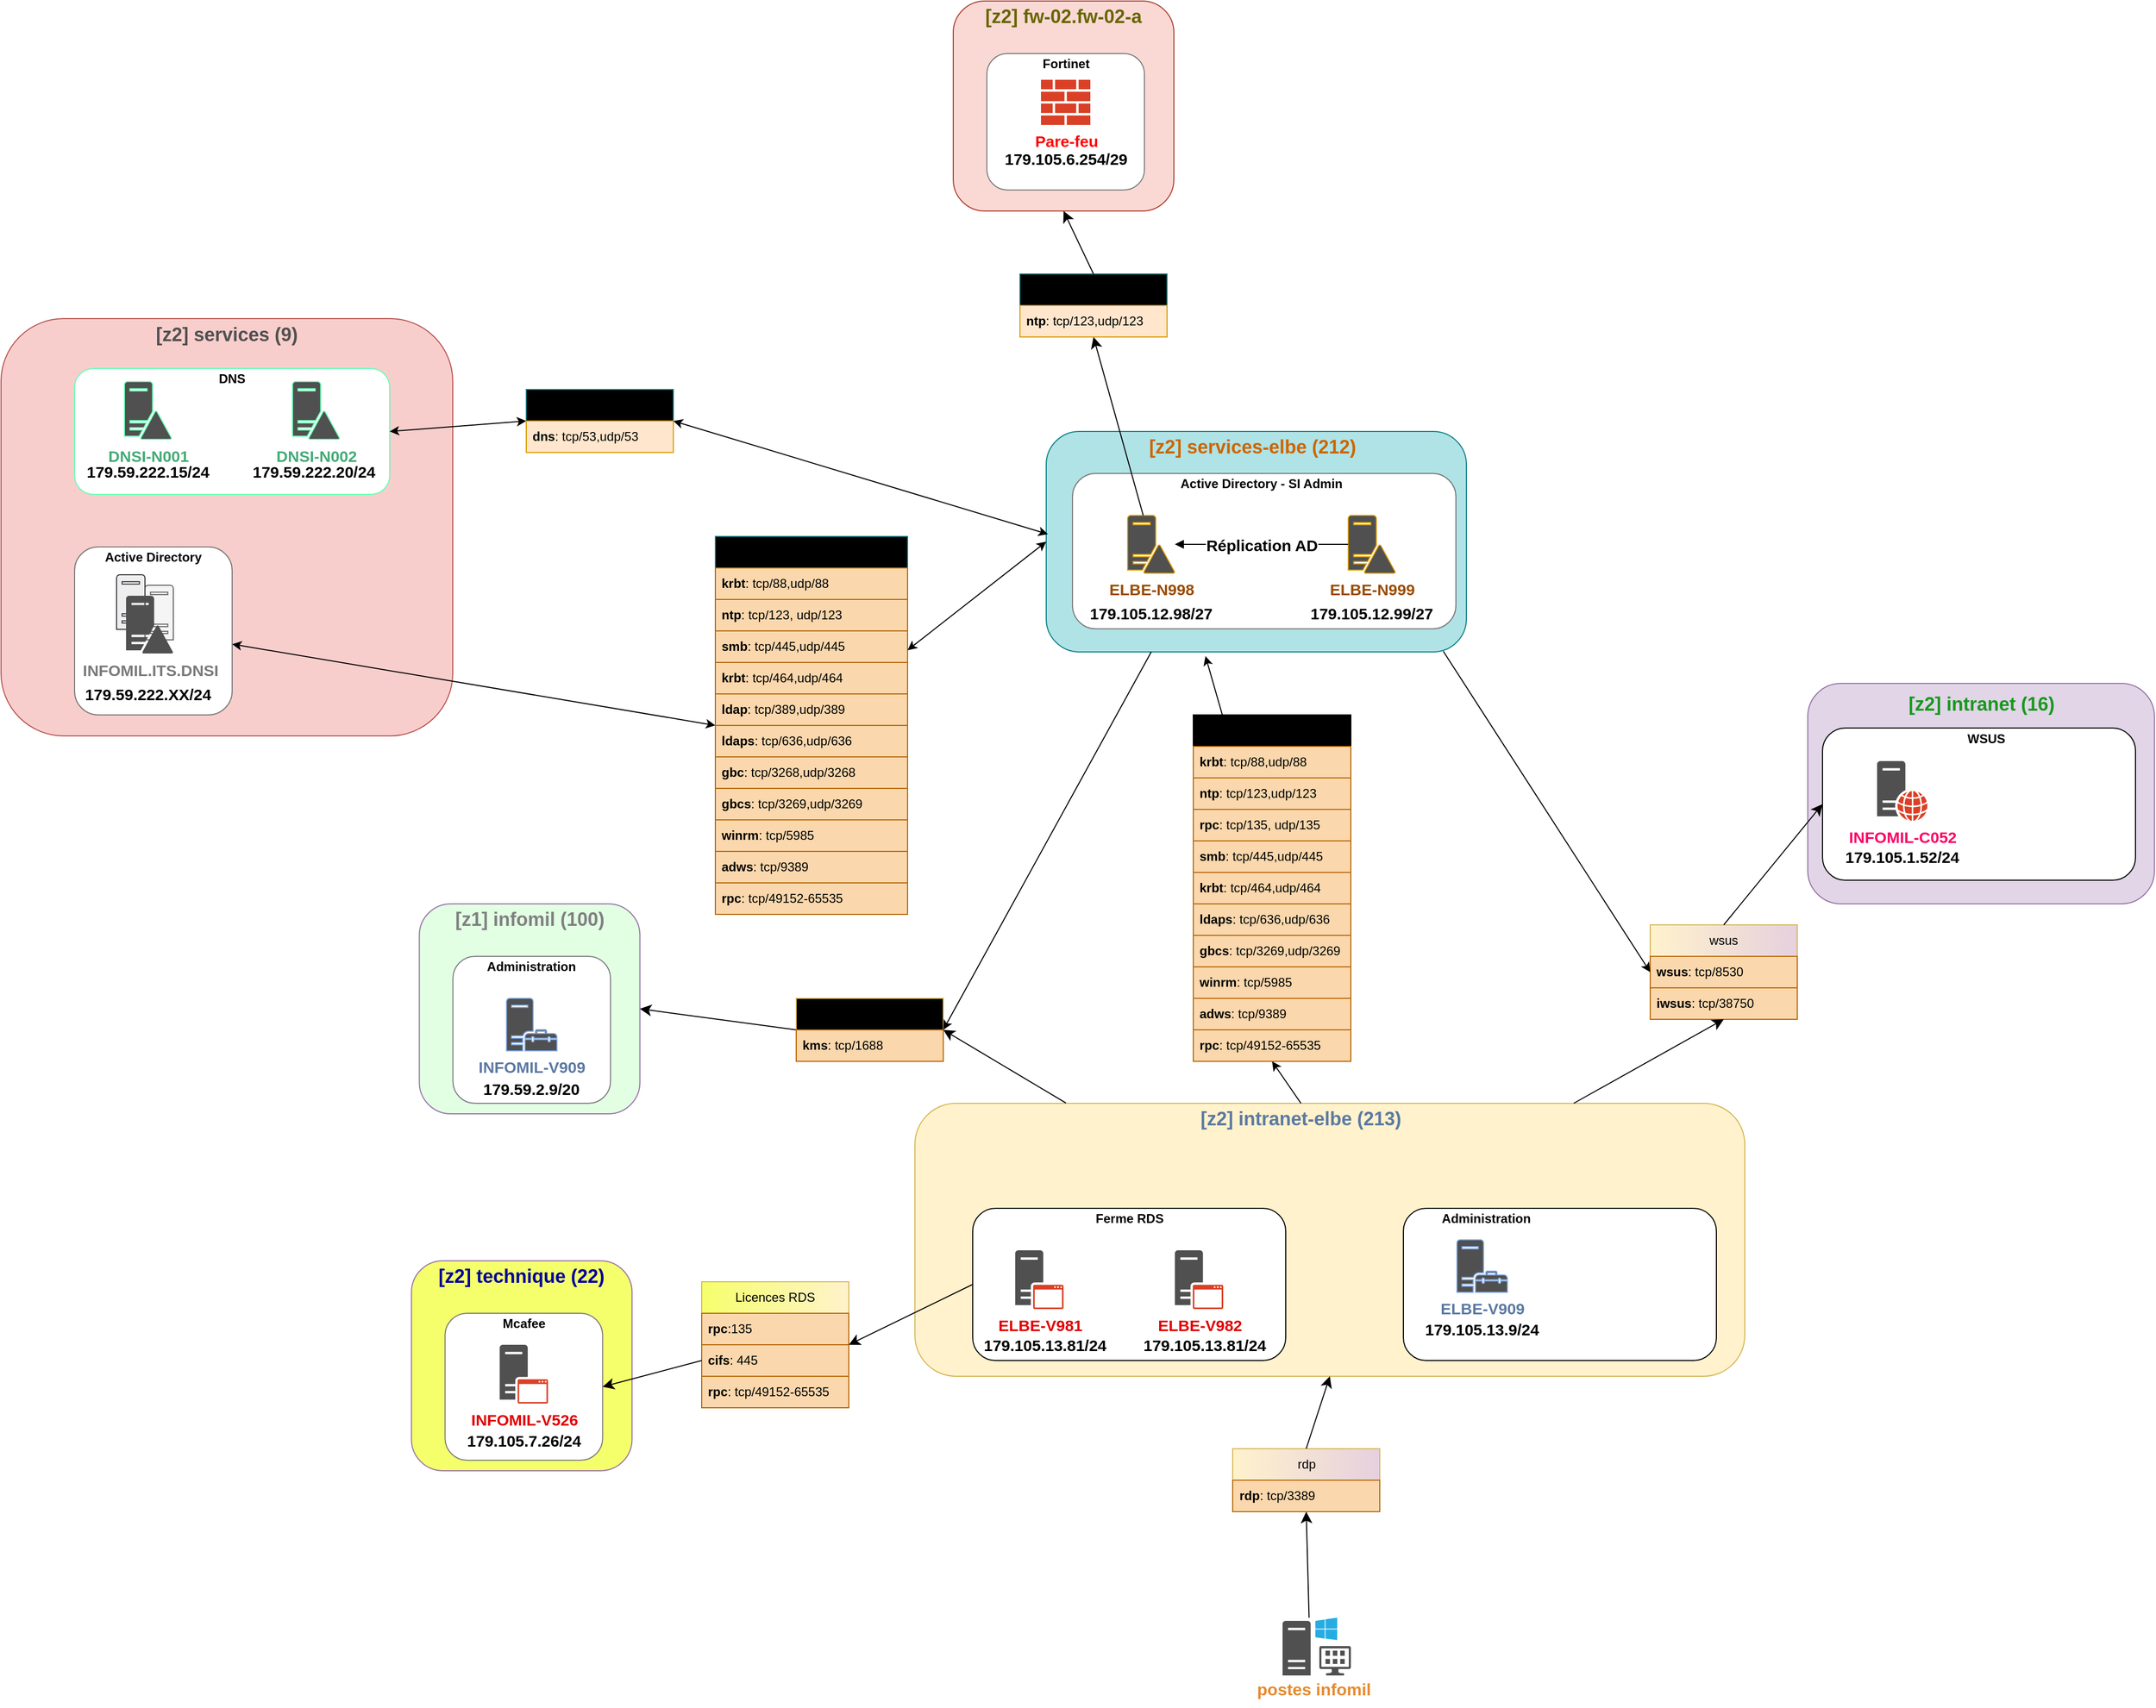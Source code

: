<mxfile version="28.0.7">
  <diagram name="Page-1" id="e3a06f82-3646-2815-327d-82caf3d4e204">
    <mxGraphModel dx="2808" dy="3119" grid="1" gridSize="10" guides="1" tooltips="1" connect="1" arrows="1" fold="1" page="1" pageScale="1.5" pageWidth="1169" pageHeight="826" background="none" math="0" shadow="0">
      <root>
        <mxCell id="0" style=";html=1;" />
        <mxCell id="1" style=";html=1;" parent="0" />
        <mxCell id="O3XaBwSNjldFRdvkfMUZ-5" value="" style="rounded=1;whiteSpace=wrap;html=1;fillColor=#e1d5e7;strokeColor=#9673a6;" parent="1" vertex="1">
          <mxGeometry x="1790" y="420" width="330" height="210" as="geometry" />
        </mxCell>
        <mxCell id="O3XaBwSNjldFRdvkfMUZ-9" value="" style="rounded=1;whiteSpace=wrap;html=1;" parent="1" vertex="1">
          <mxGeometry x="1804" y="462.5" width="298" height="145" as="geometry" />
        </mxCell>
        <mxCell id="P7BTm-_L4cfaCm62bloA-16" value="" style="rounded=1;whiteSpace=wrap;html=1;fillColor=#fff2cc;strokeColor=#d6b656;" parent="1" vertex="1">
          <mxGeometry x="940" y="820" width="790" height="260" as="geometry" />
        </mxCell>
        <mxCell id="P7BTm-_L4cfaCm62bloA-14" value="" style="rounded=1;whiteSpace=wrap;html=1;fillColor=#b0e3e6;strokeColor=#0e8088;" parent="1" vertex="1">
          <mxGeometry x="1065" y="180" width="400" height="210" as="geometry" />
        </mxCell>
        <mxCell id="swrAytAFnw1aSF5I_62J-4" value="" style="rounded=1;whiteSpace=wrap;html=1;fillColor=#E2FFE4;strokeColor=#9673a6;" parent="1" vertex="1">
          <mxGeometry x="468.2" y="630" width="210" height="200" as="geometry" />
        </mxCell>
        <mxCell id="P7BTm-_L4cfaCm62bloA-67" value="" style="rounded=1;whiteSpace=wrap;html=1;fillColor=#f8cecc;strokeColor=#b85450;" parent="1" vertex="1">
          <mxGeometry x="70" y="72.5" width="430" height="397.5" as="geometry" />
        </mxCell>
        <mxCell id="P7BTm-_L4cfaCm62bloA-84" value="" style="rounded=1;whiteSpace=wrap;html=1;strokeColor=light-dark(#66ffb3, #ededed);" parent="1" vertex="1">
          <mxGeometry x="140" y="120" width="300" height="120" as="geometry" />
        </mxCell>
        <mxCell id="P7BTm-_L4cfaCm62bloA-106" style="rounded=0;orthogonalLoop=1;jettySize=auto;html=1;entryX=0.5;entryY=1;entryDx=0;entryDy=0;exitX=0.5;exitY=0;exitDx=0;exitDy=0;" parent="1" source="P7BTm-_L4cfaCm62bloA-21" target="P7BTm-_L4cfaCm62bloA-45" edge="1">
          <mxGeometry relative="1" as="geometry">
            <mxPoint x="1500" y="810" as="sourcePoint" />
          </mxGeometry>
        </mxCell>
        <mxCell id="swrAytAFnw1aSF5I_62J-13" style="edgeStyle=none;curved=1;rounded=0;orthogonalLoop=1;jettySize=auto;html=1;entryX=1;entryY=0.5;entryDx=0;entryDy=0;fontSize=12;startSize=8;endSize=8;exitX=0.182;exitY=-0.001;exitDx=0;exitDy=0;exitPerimeter=0;" parent="1" source="P7BTm-_L4cfaCm62bloA-16" target="swrAytAFnw1aSF5I_62J-10" edge="1">
          <mxGeometry relative="1" as="geometry" />
        </mxCell>
        <mxCell id="P7BTm-_L4cfaCm62bloA-32" value="" style="rounded=1;whiteSpace=wrap;html=1;" parent="1" vertex="1">
          <mxGeometry x="995" y="920" width="298" height="145" as="geometry" />
        </mxCell>
        <mxCell id="P7BTm-_L4cfaCm62bloA-34" value="" style="rounded=1;whiteSpace=wrap;html=1;" parent="1" vertex="1">
          <mxGeometry x="1405" y="920" width="298" height="145" as="geometry" />
        </mxCell>
        <mxCell id="P7BTm-_L4cfaCm62bloA-103" style="rounded=0;orthogonalLoop=1;jettySize=auto;html=1;entryX=1;entryY=0.5;entryDx=0;entryDy=0;exitX=0.004;exitY=0.466;exitDx=0;exitDy=0;exitPerimeter=0;startArrow=classic;startFill=1;" parent="1" source="P7BTm-_L4cfaCm62bloA-14" target="P7BTm-_L4cfaCm62bloA-74" edge="1">
          <mxGeometry relative="1" as="geometry">
            <mxPoint x="1060" y="280" as="sourcePoint" />
          </mxGeometry>
        </mxCell>
        <mxCell id="P7BTm-_L4cfaCm62bloA-8" style="edgeStyle=orthogonalEdgeStyle;rounded=0;orthogonalLoop=1;jettySize=auto;html=1;endArrow=block;endFill=1;" parent="1" source="P7BTm-_L4cfaCm62bloA-5" target="P7BTm-_L4cfaCm62bloA-6" edge="1">
          <mxGeometry relative="1" as="geometry" />
        </mxCell>
        <mxCell id="P7BTm-_L4cfaCm62bloA-15" value="[z2] services-elbe (212)" style="text;strokeColor=none;align=center;fillColor=none;html=1;verticalAlign=middle;whiteSpace=wrap;rounded=0;fontSize=18;fontStyle=1;fontColor=light-dark(#CC6600,#24CBF7);" parent="1" vertex="1">
          <mxGeometry x="1160" y="180" width="202.5" height="30" as="geometry" />
        </mxCell>
        <mxCell id="P7BTm-_L4cfaCm62bloA-21" value="[z2] intranet-elbe (213)" style="text;strokeColor=none;align=center;fillColor=none;html=1;verticalAlign=middle;whiteSpace=wrap;rounded=0;fontSize=18;fontStyle=1;fontColor=light-dark(#5C79A3,#24CBF7);" parent="1" vertex="1">
          <mxGeometry x="1210" y="820" width="195" height="30" as="geometry" />
        </mxCell>
        <mxCell id="P7BTm-_L4cfaCm62bloA-23" value="" style="group" parent="1" vertex="1" connectable="0">
          <mxGeometry x="1105" y="260" width="350" height="110" as="geometry" />
        </mxCell>
        <mxCell id="swrAytAFnw1aSF5I_62J-20" value="" style="rounded=1;whiteSpace=wrap;html=1;strokeColor=light-dark(#7A7A7A,#EDEDED);labelBackgroundColor=default;fontColor=#7A7A7A;" parent="P7BTm-_L4cfaCm62bloA-23" vertex="1">
          <mxGeometry x="-15" y="-40" width="365" height="148" as="geometry" />
        </mxCell>
        <mxCell id="P7BTm-_L4cfaCm62bloA-10" value="179.105.12.98/27" style="text;strokeColor=none;align=center;fillColor=none;html=1;verticalAlign=middle;whiteSpace=wrap;rounded=0;fontSize=15;fontStyle=1" parent="P7BTm-_L4cfaCm62bloA-23" vertex="1">
          <mxGeometry y="78" width="120" height="30" as="geometry" />
        </mxCell>
        <mxCell id="P7BTm-_L4cfaCm62bloA-5" value="ELBE-N998" style="sketch=0;pointerEvents=1;shadow=0;dashed=0;html=1;labelPosition=center;verticalLabelPosition=bottom;verticalAlign=top;outlineConnect=0;align=center;shape=mxgraph.office.servers.domain_controller;fillColor=#505050;strokeColor=#d79b00;fontStyle=1;fontSize=15;fontColor=#994C00;fontFamily=Helvetica;" parent="P7BTm-_L4cfaCm62bloA-23" vertex="1">
          <mxGeometry x="37.5" width="45" height="55" as="geometry" />
        </mxCell>
        <mxCell id="swrAytAFnw1aSF5I_62J-22" value="Active Directory - SI Admin" style="text;strokeColor=none;align=center;fillColor=none;html=1;verticalAlign=middle;whiteSpace=wrap;rounded=0;fontSize=12;fontStyle=1" parent="P7BTm-_L4cfaCm62bloA-23" vertex="1">
          <mxGeometry x="70" y="-40" width="190" height="20" as="geometry" />
        </mxCell>
        <mxCell id="P7BTm-_L4cfaCm62bloA-24" value="" style="group" parent="1" vertex="1" connectable="0">
          <mxGeometry x="1315" y="260" width="120" height="108" as="geometry" />
        </mxCell>
        <mxCell id="P7BTm-_L4cfaCm62bloA-11" value="179.105.12.99/27" style="text;strokeColor=none;align=center;fillColor=none;html=1;verticalAlign=middle;whiteSpace=wrap;rounded=0;fontSize=15;fontStyle=1" parent="P7BTm-_L4cfaCm62bloA-24" vertex="1">
          <mxGeometry y="78" width="120" height="30" as="geometry" />
        </mxCell>
        <mxCell id="P7BTm-_L4cfaCm62bloA-6" value="ELBE-N999" style="sketch=0;pointerEvents=1;shadow=0;dashed=0;html=1;strokeColor=#d79b00;fillColor=#505050;labelPosition=center;verticalLabelPosition=bottom;verticalAlign=top;outlineConnect=0;align=center;shape=mxgraph.office.servers.domain_controller;fontSize=15;fontStyle=1;fontColor=#994C00;fontFamily=Helvetica;" parent="P7BTm-_L4cfaCm62bloA-24" vertex="1">
          <mxGeometry x="37.5" width="45" height="55" as="geometry" />
        </mxCell>
        <mxCell id="P7BTm-_L4cfaCm62bloA-27" value="" style="group" parent="1" vertex="1" connectable="0">
          <mxGeometry x="1003" y="960" width="290" height="110" as="geometry" />
        </mxCell>
        <mxCell id="P7BTm-_L4cfaCm62bloA-25" value="ELBE-V981" style="sketch=0;pointerEvents=1;shadow=0;dashed=0;html=1;strokeColor=none;fillColor=#505050;labelPosition=center;verticalLabelPosition=bottom;verticalAlign=top;outlineConnect=0;align=center;shape=mxgraph.office.servers.application_server_orange;fontColor=light-dark(#e00000, #ededed);fontStyle=1;fontSize=15;" parent="P7BTm-_L4cfaCm62bloA-27" vertex="1">
          <mxGeometry x="32.5" width="46" height="56" as="geometry" />
        </mxCell>
        <mxCell id="P7BTm-_L4cfaCm62bloA-26" value="179.105.13.81/24" style="text;strokeColor=none;align=center;fillColor=none;html=1;verticalAlign=middle;whiteSpace=wrap;rounded=0;fontSize=15;fontStyle=1" parent="P7BTm-_L4cfaCm62bloA-27" vertex="1">
          <mxGeometry y="80" width="122" height="20" as="geometry" />
        </mxCell>
        <mxCell id="P7BTm-_L4cfaCm62bloA-28" value="" style="group" parent="1" vertex="1" connectable="0">
          <mxGeometry x="1155" y="960" width="122" height="100" as="geometry" />
        </mxCell>
        <mxCell id="P7BTm-_L4cfaCm62bloA-29" value="ELBE-V982" style="sketch=0;pointerEvents=1;shadow=0;dashed=0;html=1;strokeColor=none;fillColor=#505050;labelPosition=center;verticalLabelPosition=bottom;verticalAlign=top;outlineConnect=0;align=center;shape=mxgraph.office.servers.application_server_orange;fontColor=light-dark(#e00000, #ededed);fontStyle=1;fontSize=15;" parent="P7BTm-_L4cfaCm62bloA-28" vertex="1">
          <mxGeometry x="32.5" width="46" height="56" as="geometry" />
        </mxCell>
        <mxCell id="P7BTm-_L4cfaCm62bloA-30" value="179.105.13.81/24" style="text;strokeColor=none;align=center;fillColor=none;html=1;verticalAlign=middle;whiteSpace=wrap;rounded=0;fontSize=15;fontStyle=1" parent="P7BTm-_L4cfaCm62bloA-28" vertex="1">
          <mxGeometry y="80" width="122" height="20" as="geometry" />
        </mxCell>
        <mxCell id="P7BTm-_L4cfaCm62bloA-22" value="" style="group" parent="1" vertex="1" connectable="0">
          <mxGeometry x="1420" y="950" width="120" height="100" as="geometry" />
        </mxCell>
        <mxCell id="P7BTm-_L4cfaCm62bloA-31" value="" style="group" parent="P7BTm-_L4cfaCm62bloA-22" vertex="1" connectable="0">
          <mxGeometry width="120" height="100" as="geometry" />
        </mxCell>
        <mxCell id="P7BTm-_L4cfaCm62bloA-7" value="ELBE-V909" style="sketch=0;pointerEvents=1;shadow=0;dashed=0;html=1;strokeColor=#7EA6E0;labelPosition=center;verticalLabelPosition=bottom;verticalAlign=top;align=center;fillColor=#505050;shape=mxgraph.mscae.system_center.management_point;fontSize=15;fontStyle=1;fillStyle=auto;fontColor=#5C79A3;" parent="P7BTm-_L4cfaCm62bloA-31" vertex="1">
          <mxGeometry x="36" width="48" height="50" as="geometry" />
        </mxCell>
        <mxCell id="P7BTm-_L4cfaCm62bloA-12" value="179.105.13.9/24" style="text;strokeColor=none;align=center;fillColor=none;html=1;verticalAlign=middle;whiteSpace=wrap;rounded=0;fontSize=15;fontStyle=1" parent="P7BTm-_L4cfaCm62bloA-31" vertex="1">
          <mxGeometry y="70" width="120" height="30" as="geometry" />
        </mxCell>
        <mxCell id="P7BTm-_L4cfaCm62bloA-36" value="Administration" style="text;strokeColor=none;align=center;fillColor=none;html=1;verticalAlign=middle;whiteSpace=wrap;rounded=0;fontStyle=1" parent="1" vertex="1">
          <mxGeometry x="1434" y="920" width="100" height="20" as="geometry" />
        </mxCell>
        <mxCell id="P7BTm-_L4cfaCm62bloA-37" value="Ferme RDS" style="text;strokeColor=none;align=center;fillColor=none;html=1;verticalAlign=middle;whiteSpace=wrap;rounded=0;fontStyle=1" parent="1" vertex="1">
          <mxGeometry x="1101.5" y="920" width="85" height="20" as="geometry" />
        </mxCell>
        <mxCell id="P7BTm-_L4cfaCm62bloA-45" value="srv.auth2k19" style="swimlane;fontStyle=0;childLayout=stackLayout;horizontal=1;startSize=30;horizontalStack=0;resizeParent=1;resizeParentMax=0;resizeLast=0;collapsible=1;marginBottom=0;whiteSpace=wrap;html=1;fillColor=#b0e3e6;strokeColor=default;gradientColor=light-dark(#fff2cc, #ededed);" parent="1" vertex="1">
          <mxGeometry x="1205" y="450" width="150" height="330" as="geometry">
            <mxRectangle x="1143" y="450" width="90" height="30" as="alternateBounds" />
          </mxGeometry>
        </mxCell>
        <mxCell id="P7BTm-_L4cfaCm62bloA-46" value="&lt;b&gt;krbt&lt;/b&gt;: tcp/88,udp/88" style="text;strokeColor=#b46504;fillColor=#fad7ac;align=left;verticalAlign=middle;spacingLeft=4;spacingRight=4;overflow=hidden;points=[[0,0.5],[1,0.5]];portConstraint=eastwest;rotatable=0;whiteSpace=wrap;html=1;fontSize=12;" parent="P7BTm-_L4cfaCm62bloA-45" vertex="1">
          <mxGeometry y="30" width="150" height="30" as="geometry" />
        </mxCell>
        <mxCell id="P7BTm-_L4cfaCm62bloA-47" value="&lt;b&gt;ntp&lt;/b&gt;: tcp/123,udp/123" style="text;strokeColor=#b46504;fillColor=#fad7ac;align=left;verticalAlign=middle;spacingLeft=4;spacingRight=4;overflow=hidden;points=[[0,0.5],[1,0.5]];portConstraint=eastwest;rotatable=0;whiteSpace=wrap;html=1;fontSize=12;" parent="P7BTm-_L4cfaCm62bloA-45" vertex="1">
          <mxGeometry y="60" width="150" height="30" as="geometry" />
        </mxCell>
        <mxCell id="O3XaBwSNjldFRdvkfMUZ-1" value="&lt;b&gt;rpc&lt;/b&gt;: tcp/135, udp/135" style="text;strokeColor=#b46504;fillColor=#fad7ac;align=left;verticalAlign=middle;spacingLeft=4;spacingRight=4;overflow=hidden;points=[[0,0.5],[1,0.5]];portConstraint=eastwest;rotatable=0;whiteSpace=wrap;html=1;fontSize=12;" parent="P7BTm-_L4cfaCm62bloA-45" vertex="1">
          <mxGeometry y="90" width="150" height="30" as="geometry" />
        </mxCell>
        <mxCell id="P7BTm-_L4cfaCm62bloA-59" value="&lt;b&gt;smb&lt;/b&gt;: tcp/445,udp/445" style="text;strokeColor=#b46504;fillColor=#fad7ac;align=left;verticalAlign=middle;spacingLeft=4;spacingRight=4;overflow=hidden;points=[[0,0.5],[1,0.5]];portConstraint=eastwest;rotatable=0;whiteSpace=wrap;html=1;fontSize=12;" parent="P7BTm-_L4cfaCm62bloA-45" vertex="1">
          <mxGeometry y="120" width="150" height="30" as="geometry" />
        </mxCell>
        <mxCell id="P7BTm-_L4cfaCm62bloA-60" value="&lt;b&gt;krbt&lt;/b&gt;: tcp/464,udp/464" style="text;strokeColor=#b46504;fillColor=#fad7ac;align=left;verticalAlign=middle;spacingLeft=4;spacingRight=4;overflow=hidden;points=[[0,0.5],[1,0.5]];portConstraint=eastwest;rotatable=0;whiteSpace=wrap;html=1;fontSize=12;" parent="P7BTm-_L4cfaCm62bloA-45" vertex="1">
          <mxGeometry y="150" width="150" height="30" as="geometry" />
        </mxCell>
        <mxCell id="P7BTm-_L4cfaCm62bloA-61" value="&lt;b&gt;ldaps&lt;/b&gt;: tcp/636,udp/636" style="text;strokeColor=#b46504;fillColor=#fad7ac;align=left;verticalAlign=middle;spacingLeft=4;spacingRight=4;overflow=hidden;points=[[0,0.5],[1,0.5]];portConstraint=eastwest;rotatable=0;whiteSpace=wrap;html=1;fontSize=12;" parent="P7BTm-_L4cfaCm62bloA-45" vertex="1">
          <mxGeometry y="180" width="150" height="30" as="geometry" />
        </mxCell>
        <mxCell id="P7BTm-_L4cfaCm62bloA-62" value="&lt;b&gt;gbcs&lt;/b&gt;: tcp/3269,udp/3269" style="text;strokeColor=#b46504;fillColor=#fad7ac;align=left;verticalAlign=middle;spacingLeft=4;spacingRight=4;overflow=hidden;points=[[0,0.5],[1,0.5]];portConstraint=eastwest;rotatable=0;whiteSpace=wrap;html=1;fontSize=12;" parent="P7BTm-_L4cfaCm62bloA-45" vertex="1">
          <mxGeometry y="210" width="150" height="30" as="geometry" />
        </mxCell>
        <mxCell id="P7BTm-_L4cfaCm62bloA-63" value="&lt;b&gt;winrm&lt;/b&gt;: tcp/5985" style="text;strokeColor=#b46504;fillColor=#fad7ac;align=left;verticalAlign=middle;spacingLeft=4;spacingRight=4;overflow=hidden;points=[[0,0.5],[1,0.5]];portConstraint=eastwest;rotatable=0;whiteSpace=wrap;html=1;fontSize=12;" parent="P7BTm-_L4cfaCm62bloA-45" vertex="1">
          <mxGeometry y="240" width="150" height="30" as="geometry" />
        </mxCell>
        <mxCell id="P7BTm-_L4cfaCm62bloA-64" value="&lt;b&gt;adws&lt;/b&gt;: tcp/9389" style="text;strokeColor=#b46504;fillColor=#fad7ac;align=left;verticalAlign=middle;spacingLeft=4;spacingRight=4;overflow=hidden;points=[[0,0.5],[1,0.5]];portConstraint=eastwest;rotatable=0;whiteSpace=wrap;html=1;fontSize=12;" parent="P7BTm-_L4cfaCm62bloA-45" vertex="1">
          <mxGeometry y="270" width="150" height="30" as="geometry" />
        </mxCell>
        <mxCell id="P7BTm-_L4cfaCm62bloA-65" value="&lt;b&gt;rpc&lt;/b&gt;: tcp/49152-65535" style="text;strokeColor=#b46504;fillColor=#fad7ac;align=left;verticalAlign=middle;spacingLeft=4;spacingRight=4;overflow=hidden;points=[[0,0.5],[1,0.5]];portConstraint=eastwest;rotatable=0;whiteSpace=wrap;html=1;fontSize=12;" parent="P7BTm-_L4cfaCm62bloA-45" vertex="1">
          <mxGeometry y="300" width="150" height="30" as="geometry" />
        </mxCell>
        <mxCell id="P7BTm-_L4cfaCm62bloA-68" value="&lt;b&gt;&lt;font&gt;[z2] services (9)&lt;/font&gt;&lt;/b&gt;" style="text;strokeColor=none;align=center;fillColor=none;html=1;verticalAlign=middle;whiteSpace=wrap;rounded=0;labelBackgroundColor=none;fontColor=light-dark(#505050,#24CBF7);fontSize=18;" parent="1" vertex="1">
          <mxGeometry x="210" y="72.5" width="150" height="30" as="geometry" />
        </mxCell>
        <mxCell id="P7BTm-_L4cfaCm62bloA-69" value="&lt;b&gt;&lt;font style=&quot;font-size: 15px; color: rgb(68, 171, 119);&quot;&gt;DNSI-N001&lt;/font&gt;&lt;/b&gt;" style="sketch=0;pointerEvents=1;shadow=0;dashed=0;html=1;strokeColor=#66FFB3;fillColor=#505050;labelPosition=center;verticalLabelPosition=bottom;verticalAlign=top;outlineConnect=0;align=center;shape=mxgraph.office.servers.domain_controller;" parent="1" vertex="1">
          <mxGeometry x="187.5" y="132.5" width="45" height="55" as="geometry" />
        </mxCell>
        <mxCell id="P7BTm-_L4cfaCm62bloA-70" value="&lt;font style=&quot;font-size: 15px; color: rgb(68, 171, 119);&quot;&gt;&lt;b&gt;DNSI-N002&lt;/b&gt;&lt;/font&gt;" style="sketch=0;pointerEvents=1;shadow=0;dashed=0;html=1;strokeColor=#66FFB3;fillColor=#505050;labelPosition=center;verticalLabelPosition=bottom;verticalAlign=top;outlineConnect=0;align=center;shape=mxgraph.office.servers.domain_controller;" parent="1" vertex="1">
          <mxGeometry x="347.5" y="132.5" width="45" height="55" as="geometry" />
        </mxCell>
        <mxCell id="P7BTm-_L4cfaCm62bloA-104" style="rounded=0;orthogonalLoop=1;jettySize=auto;html=1;exitX=0;exitY=0.5;exitDx=0;exitDy=0;entryX=1;entryY=0.5;entryDx=0;entryDy=0;startArrow=classic;startFill=1;" parent="1" source="P7BTm-_L4cfaCm62bloA-74" target="P7BTm-_L4cfaCm62bloA-84" edge="1">
          <mxGeometry relative="1" as="geometry" />
        </mxCell>
        <mxCell id="P7BTm-_L4cfaCm62bloA-74" value="dns" style="swimlane;fontStyle=0;childLayout=stackLayout;horizontal=1;startSize=30;horizontalStack=0;resizeParent=1;resizeParentMax=0;resizeLast=0;collapsible=1;marginBottom=0;whiteSpace=wrap;html=1;fillColor=#b0e3e6;strokeColor=#0e8088;align=center;verticalAlign=middle;swimlaneFillColor=none;fontFamily=Helvetica;fontSize=12;fontColor=default;gradientColor=light-dark(#f8cecc, #d0635f);gradientDirection=west;" parent="1" vertex="1">
          <mxGeometry x="570" y="140" width="140" height="60" as="geometry">
            <mxRectangle x="570" y="42.5" width="90" height="30" as="alternateBounds" />
          </mxGeometry>
        </mxCell>
        <mxCell id="P7BTm-_L4cfaCm62bloA-75" value="&lt;b&gt;dns&lt;/b&gt;: tcp/53,udp/53" style="text;strokeColor=#d79b00;fillColor=#ffe6cc;align=left;verticalAlign=middle;spacingLeft=4;spacingRight=4;overflow=hidden;points=[[0,0.5],[1,0.5]];portConstraint=eastwest;rotatable=0;whiteSpace=wrap;html=1;fontFamily=Helvetica;fontSize=12;fontColor=default;fontStyle=0;horizontal=1;" parent="P7BTm-_L4cfaCm62bloA-74" vertex="1">
          <mxGeometry y="30" width="140" height="30" as="geometry" />
        </mxCell>
        <mxCell id="P7BTm-_L4cfaCm62bloA-82" value="179.59.222.15/24" style="text;strokeColor=none;align=center;fillColor=none;html=1;verticalAlign=middle;whiteSpace=wrap;rounded=0;fontSize=15;fontStyle=1" parent="1" vertex="1">
          <mxGeometry x="150" y="207.5" width="120" height="20" as="geometry" />
        </mxCell>
        <mxCell id="P7BTm-_L4cfaCm62bloA-83" value="179.59.222.20/24" style="text;strokeColor=none;align=center;fillColor=none;html=1;verticalAlign=middle;whiteSpace=wrap;rounded=0;fontSize=15;fontStyle=1" parent="1" vertex="1">
          <mxGeometry x="307.5" y="207.5" width="120" height="20" as="geometry" />
        </mxCell>
        <mxCell id="P7BTm-_L4cfaCm62bloA-117" style="rounded=0;orthogonalLoop=1;jettySize=auto;html=1;entryX=0;entryY=0.5;entryDx=0;entryDy=0;startArrow=classic;startFill=1;" parent="1" source="P7BTm-_L4cfaCm62bloA-85" target="P7BTm-_L4cfaCm62bloA-113" edge="1">
          <mxGeometry relative="1" as="geometry" />
        </mxCell>
        <mxCell id="P7BTm-_L4cfaCm62bloA-85" value="" style="rounded=1;whiteSpace=wrap;html=1;strokeColor=light-dark(#7A7A7A,#EDEDED);labelBackgroundColor=default;fontColor=#7A7A7A;" parent="1" vertex="1">
          <mxGeometry x="140" y="290" width="150" height="160" as="geometry" />
        </mxCell>
        <mxCell id="P7BTm-_L4cfaCm62bloA-88" value="179.59.222.XX/24" style="text;strokeColor=none;align=center;fillColor=none;html=1;verticalAlign=middle;whiteSpace=wrap;rounded=0;fontSize=15;fontStyle=1" parent="1" vertex="1">
          <mxGeometry x="150" y="420" width="120" height="20" as="geometry" />
        </mxCell>
        <mxCell id="P7BTm-_L4cfaCm62bloA-95" value="" style="group;fontSize=15;" parent="1" vertex="1" connectable="0">
          <mxGeometry x="180" y="316.5" width="54" height="75" as="geometry" />
        </mxCell>
        <mxCell id="P7BTm-_L4cfaCm62bloA-93" value="" style="sketch=0;pointerEvents=1;shadow=0;dashed=0;html=1;strokeColor=#666666;fillColor=#f5f5f5;labelPosition=center;verticalLabelPosition=bottom;verticalAlign=top;outlineConnect=0;align=center;shape=mxgraph.office.servers.server_generic;fontColor=#333333;" parent="P7BTm-_L4cfaCm62bloA-95" vertex="1">
          <mxGeometry x="27" y="10" width="27" height="52" as="geometry" />
        </mxCell>
        <mxCell id="P7BTm-_L4cfaCm62bloA-94" value="" style="sketch=0;pointerEvents=1;shadow=0;dashed=0;html=1;strokeColor=#36393d;fillColor=#eeeeee;labelPosition=center;verticalLabelPosition=bottom;verticalAlign=top;outlineConnect=0;align=center;shape=mxgraph.office.servers.server_generic;" parent="P7BTm-_L4cfaCm62bloA-95" vertex="1">
          <mxGeometry width="27" height="52" as="geometry" />
        </mxCell>
        <mxCell id="P7BTm-_L4cfaCm62bloA-90" value="INFOMIL.ITS.DNSI" style="sketch=0;pointerEvents=1;shadow=0;dashed=0;html=1;strokeColor=none;fillColor=#505050;labelPosition=center;verticalLabelPosition=bottom;verticalAlign=top;outlineConnect=0;align=center;shape=mxgraph.office.servers.domain_controller;fontSize=15;fontStyle=1;fontColor=#7A7A7A;" parent="P7BTm-_L4cfaCm62bloA-95" vertex="1">
          <mxGeometry x="9" y="20" width="45" height="55" as="geometry" />
        </mxCell>
        <mxCell id="P7BTm-_L4cfaCm62bloA-105" style="rounded=0;orthogonalLoop=1;jettySize=auto;html=1;entryX=0.379;entryY=1.019;entryDx=0;entryDy=0;entryPerimeter=0;" parent="1" source="P7BTm-_L4cfaCm62bloA-45" target="P7BTm-_L4cfaCm62bloA-14" edge="1">
          <mxGeometry relative="1" as="geometry" />
        </mxCell>
        <mxCell id="P7BTm-_L4cfaCm62bloA-113" value="srv.relation-approbation" style="swimlane;fontStyle=0;childLayout=stackLayout;horizontal=1;startSize=30;horizontalStack=0;resizeParent=1;resizeParentMax=0;resizeLast=0;collapsible=1;marginBottom=0;whiteSpace=wrap;html=1;fillColor=#b0e3e6;strokeColor=#0e8088;gradientColor=light-dark(#f8cecc, #d0635f);swimlaneFillColor=none;gradientDirection=west;" parent="1" vertex="1">
          <mxGeometry x="750" y="280" width="183" height="360" as="geometry">
            <mxRectangle x="750" y="280" width="60" height="30" as="alternateBounds" />
          </mxGeometry>
        </mxCell>
        <mxCell id="P7BTm-_L4cfaCm62bloA-114" value="&lt;b&gt;krbt&lt;/b&gt;: tcp/88,udp/88" style="text;strokeColor=#b46504;fillColor=#fad7ac;align=left;verticalAlign=middle;spacingLeft=4;spacingRight=4;overflow=hidden;points=[[0,0.5],[1,0.5]];portConstraint=eastwest;rotatable=0;whiteSpace=wrap;html=1;" parent="P7BTm-_L4cfaCm62bloA-113" vertex="1">
          <mxGeometry y="30" width="183" height="30" as="geometry" />
        </mxCell>
        <mxCell id="swrAytAFnw1aSF5I_62J-1" value="&lt;b&gt;ntp&lt;/b&gt;: tcp/123, udp/123" style="text;strokeColor=#b46504;fillColor=#fad7ac;align=left;verticalAlign=middle;spacingLeft=4;spacingRight=4;overflow=hidden;points=[[0,0.5],[1,0.5]];portConstraint=eastwest;rotatable=0;whiteSpace=wrap;html=1;" parent="P7BTm-_L4cfaCm62bloA-113" vertex="1">
          <mxGeometry y="60" width="183" height="30" as="geometry" />
        </mxCell>
        <mxCell id="P7BTm-_L4cfaCm62bloA-115" value="&lt;b&gt;smb&lt;/b&gt;: tcp/445,udp/445" style="text;strokeColor=#b46504;fillColor=#fad7ac;align=left;verticalAlign=middle;spacingLeft=4;spacingRight=4;overflow=hidden;points=[[0,0.5],[1,0.5]];portConstraint=eastwest;rotatable=0;whiteSpace=wrap;html=1;" parent="P7BTm-_L4cfaCm62bloA-113" vertex="1">
          <mxGeometry y="90" width="183" height="30" as="geometry" />
        </mxCell>
        <mxCell id="P7BTm-_L4cfaCm62bloA-116" value="&lt;b&gt;krbt&lt;/b&gt;: tcp/464,udp/464" style="text;strokeColor=#b46504;fillColor=#fad7ac;align=left;verticalAlign=middle;spacingLeft=4;spacingRight=4;overflow=hidden;points=[[0,0.5],[1,0.5]];portConstraint=eastwest;rotatable=0;whiteSpace=wrap;html=1;" parent="P7BTm-_L4cfaCm62bloA-113" vertex="1">
          <mxGeometry y="120" width="183" height="30" as="geometry" />
        </mxCell>
        <mxCell id="P7BTm-_L4cfaCm62bloA-122" value="&lt;b style=&quot;&quot;&gt;ldap&lt;/b&gt;: tcp/389,udp/389" style="text;strokeColor=#b46504;fillColor=#fad7ac;align=left;verticalAlign=middle;spacingLeft=4;spacingRight=4;overflow=hidden;points=[[0,0.5],[1,0.5]];portConstraint=eastwest;rotatable=0;whiteSpace=wrap;html=1;" parent="P7BTm-_L4cfaCm62bloA-113" vertex="1">
          <mxGeometry y="150" width="183" height="30" as="geometry" />
        </mxCell>
        <mxCell id="P7BTm-_L4cfaCm62bloA-130" value="&lt;b&gt;ldaps&lt;/b&gt;: tcp/636,udp/636" style="text;strokeColor=#b46504;fillColor=#fad7ac;align=left;verticalAlign=middle;spacingLeft=4;spacingRight=4;overflow=hidden;points=[[0,0.5],[1,0.5]];portConstraint=eastwest;rotatable=0;whiteSpace=wrap;html=1;" parent="P7BTm-_L4cfaCm62bloA-113" vertex="1">
          <mxGeometry y="180" width="183" height="30" as="geometry" />
        </mxCell>
        <mxCell id="P7BTm-_L4cfaCm62bloA-128" value="&lt;b style=&quot;&quot;&gt;gbc&lt;/b&gt;: tcp/3268,udp/3268" style="text;strokeColor=#b46504;fillColor=#fad7ac;align=left;verticalAlign=middle;spacingLeft=4;spacingRight=4;overflow=hidden;points=[[0,0.5],[1,0.5]];portConstraint=eastwest;rotatable=0;whiteSpace=wrap;html=1;" parent="P7BTm-_L4cfaCm62bloA-113" vertex="1">
          <mxGeometry y="210" width="183" height="30" as="geometry" />
        </mxCell>
        <mxCell id="P7BTm-_L4cfaCm62bloA-123" value="&lt;b&gt;gbcs&lt;/b&gt;: tcp/3269,udp/3269" style="text;strokeColor=#b46504;fillColor=#fad7ac;align=left;verticalAlign=middle;spacingLeft=4;spacingRight=4;overflow=hidden;points=[[0,0.5],[1,0.5]];portConstraint=eastwest;rotatable=0;whiteSpace=wrap;html=1;" parent="P7BTm-_L4cfaCm62bloA-113" vertex="1">
          <mxGeometry y="240" width="183" height="30" as="geometry" />
        </mxCell>
        <mxCell id="P7BTm-_L4cfaCm62bloA-124" value="&lt;b&gt;winrm&lt;/b&gt;: tcp/5985" style="text;strokeColor=#b46504;fillColor=#fad7ac;align=left;verticalAlign=middle;spacingLeft=4;spacingRight=4;overflow=hidden;points=[[0,0.5],[1,0.5]];portConstraint=eastwest;rotatable=0;whiteSpace=wrap;html=1;" parent="P7BTm-_L4cfaCm62bloA-113" vertex="1">
          <mxGeometry y="270" width="183" height="30" as="geometry" />
        </mxCell>
        <mxCell id="P7BTm-_L4cfaCm62bloA-125" value="&lt;b&gt;adws&lt;/b&gt;: tcp/9389" style="text;strokeColor=#b46504;fillColor=#fad7ac;align=left;verticalAlign=middle;spacingLeft=4;spacingRight=4;overflow=hidden;points=[[0,0.5],[1,0.5]];portConstraint=eastwest;rotatable=0;whiteSpace=wrap;html=1;" parent="P7BTm-_L4cfaCm62bloA-113" vertex="1">
          <mxGeometry y="300" width="183" height="30" as="geometry" />
        </mxCell>
        <mxCell id="P7BTm-_L4cfaCm62bloA-126" value="&lt;b&gt;rpc&lt;/b&gt;: tcp/49152-65535" style="text;strokeColor=#b46504;fillColor=#fad7ac;align=left;verticalAlign=middle;spacingLeft=4;spacingRight=4;overflow=hidden;points=[[0,0.5],[1,0.5]];portConstraint=eastwest;rotatable=0;whiteSpace=wrap;html=1;" parent="P7BTm-_L4cfaCm62bloA-113" vertex="1">
          <mxGeometry y="330" width="183" height="30" as="geometry" />
        </mxCell>
        <mxCell id="P7BTm-_L4cfaCm62bloA-118" style="rounded=0;orthogonalLoop=1;jettySize=auto;html=1;entryX=0;entryY=0.5;entryDx=0;entryDy=0;startArrow=classic;startFill=1;" parent="1" source="P7BTm-_L4cfaCm62bloA-113" target="P7BTm-_L4cfaCm62bloA-14" edge="1">
          <mxGeometry relative="1" as="geometry" />
        </mxCell>
        <mxCell id="swrAytAFnw1aSF5I_62J-5" value="[z1] infomil (100)" style="text;strokeColor=none;align=center;fillColor=none;html=1;verticalAlign=middle;whiteSpace=wrap;rounded=0;fontSize=18;fontStyle=1;fontColor=light-dark(#808080,#24CBF7);" parent="1" vertex="1">
          <mxGeometry x="475.7" y="630" width="195" height="30" as="geometry" />
        </mxCell>
        <mxCell id="swrAytAFnw1aSF5I_62J-8" value="" style="group" parent="1" vertex="1" connectable="0">
          <mxGeometry x="515.2" y="720" width="135" height="161" as="geometry" />
        </mxCell>
        <mxCell id="swrAytAFnw1aSF5I_62J-18" value="" style="rounded=1;whiteSpace=wrap;html=1;strokeColor=light-dark(#7A7A7A,#EDEDED);labelBackgroundColor=default;fontColor=#7A7A7A;" parent="swrAytAFnw1aSF5I_62J-8" vertex="1">
          <mxGeometry x="-15" y="-40" width="150" height="140" as="geometry" />
        </mxCell>
        <mxCell id="swrAytAFnw1aSF5I_62J-7" value="179.59.2.9/20" style="text;strokeColor=none;align=center;fillColor=none;html=1;verticalAlign=middle;whiteSpace=wrap;rounded=0;fontSize=15;fontStyle=1" parent="swrAytAFnw1aSF5I_62J-8" vertex="1">
          <mxGeometry y="71" width="120" height="30" as="geometry" />
        </mxCell>
        <mxCell id="swrAytAFnw1aSF5I_62J-21" value="Administration" style="text;strokeColor=none;align=center;fillColor=none;html=1;verticalAlign=middle;whiteSpace=wrap;rounded=0;fontSize=12;fontStyle=1" parent="swrAytAFnw1aSF5I_62J-8" vertex="1">
          <mxGeometry x="-5.0" y="-40" width="130" height="20" as="geometry" />
        </mxCell>
        <mxCell id="7HlgDkluVlPvoWs8aqmu-2" value="INFOMIL-V909" style="sketch=0;pointerEvents=1;shadow=0;dashed=0;html=1;strokeColor=#7EA6E0;labelPosition=center;verticalLabelPosition=bottom;verticalAlign=top;align=center;fillColor=#505050;shape=mxgraph.mscae.system_center.management_point;fontSize=15;fontStyle=1;fillStyle=auto;fontColor=#5C79A3;" vertex="1" parent="swrAytAFnw1aSF5I_62J-8">
          <mxGeometry x="36" width="48" height="50" as="geometry" />
        </mxCell>
        <mxCell id="P7BTm-_L4cfaCm62bloA-9" value="&lt;span&gt;&lt;font style=&quot;font-size: 15px;&quot;&gt;Réplication AD&lt;/font&gt;&lt;/span&gt;" style="edgeStyle=orthogonalEdgeStyle;rounded=0;orthogonalLoop=1;jettySize=auto;html=1;endArrow=block;endFill=1;fontStyle=1" parent="1" source="P7BTm-_L4cfaCm62bloA-6" target="P7BTm-_L4cfaCm62bloA-5" edge="1">
          <mxGeometry relative="1" as="geometry" />
        </mxCell>
        <mxCell id="swrAytAFnw1aSF5I_62J-14" style="edgeStyle=none;curved=1;rounded=0;orthogonalLoop=1;jettySize=auto;html=1;entryX=1;entryY=0.5;entryDx=0;entryDy=0;fontSize=12;startSize=8;endSize=8;exitX=0;exitY=0.5;exitDx=0;exitDy=0;" parent="1" source="swrAytAFnw1aSF5I_62J-10" target="swrAytAFnw1aSF5I_62J-4" edge="1">
          <mxGeometry relative="1" as="geometry">
            <mxPoint x="811.8" y="871.67" as="sourcePoint" />
          </mxGeometry>
        </mxCell>
        <mxCell id="swrAytAFnw1aSF5I_62J-10" value="kms" style="swimlane;fontStyle=0;childLayout=stackLayout;horizontal=1;startSize=30;horizontalStack=0;resizeParent=1;resizeParentMax=0;resizeLast=0;collapsible=1;marginBottom=0;whiteSpace=wrap;html=1;fillColor=light-dark(#b0e3e6, #281d00);strokeColor=#d6b656;gradientColor=light-dark(#e2ffe4, #ededed);gradientDirection=east;" parent="1" vertex="1">
          <mxGeometry x="827" y="720" width="140" height="60" as="geometry">
            <mxRectangle x="827" y="720" width="100" height="30" as="alternateBounds" />
          </mxGeometry>
        </mxCell>
        <mxCell id="swrAytAFnw1aSF5I_62J-11" value="&lt;b&gt;kms&lt;/b&gt;: tcp/1688" style="text;strokeColor=#b46504;fillColor=#fad7ac;align=left;verticalAlign=middle;spacingLeft=4;spacingRight=4;overflow=hidden;points=[[0,0.5],[1,0.5]];portConstraint=eastwest;rotatable=0;whiteSpace=wrap;html=1;" parent="swrAytAFnw1aSF5I_62J-10" vertex="1">
          <mxGeometry y="30" width="140" height="30" as="geometry" />
        </mxCell>
        <mxCell id="swrAytAFnw1aSF5I_62J-15" value="DNS" style="text;strokeColor=none;align=center;fillColor=none;html=1;verticalAlign=middle;whiteSpace=wrap;rounded=0;fontSize=12;fontStyle=1" parent="1" vertex="1">
          <mxGeometry x="260" y="120" width="60" height="20" as="geometry" />
        </mxCell>
        <mxCell id="swrAytAFnw1aSF5I_62J-16" value="Active Directory" style="text;strokeColor=none;align=center;fillColor=none;html=1;verticalAlign=middle;whiteSpace=wrap;rounded=0;fontSize=12;fontStyle=1" parent="1" vertex="1">
          <mxGeometry x="150" y="290" width="130" height="20" as="geometry" />
        </mxCell>
        <mxCell id="O3XaBwSNjldFRdvkfMUZ-6" value="[z2] intranet (16)" style="text;strokeColor=none;align=center;fillColor=none;html=1;verticalAlign=middle;whiteSpace=wrap;rounded=0;fontSize=18;fontStyle=1;fontColor=light-dark(#16991C,#24CBF7);" parent="1" vertex="1">
          <mxGeometry x="1857.5" y="430" width="195" height="20" as="geometry" />
        </mxCell>
        <mxCell id="O3XaBwSNjldFRdvkfMUZ-8" value="" style="group" parent="1" vertex="1" connectable="0">
          <mxGeometry x="1820" y="494" width="120" height="106" as="geometry" />
        </mxCell>
        <mxCell id="O3XaBwSNjldFRdvkfMUZ-4" value="INFOMIL-C052" style="sketch=0;pointerEvents=1;shadow=0;dashed=0;html=1;strokeColor=none;fillColor=#505050;labelPosition=center;verticalLabelPosition=bottom;verticalAlign=top;outlineConnect=0;align=center;shape=mxgraph.office.servers.web_server_orange;fontStyle=1;fontSize=15;fontColor=light-dark(#fa0064, #ededed);" parent="O3XaBwSNjldFRdvkfMUZ-8" vertex="1">
          <mxGeometry x="36" width="48" height="57" as="geometry" />
        </mxCell>
        <mxCell id="O3XaBwSNjldFRdvkfMUZ-7" value="179.105.1.52/24" style="text;strokeColor=none;align=center;fillColor=none;html=1;verticalAlign=middle;whiteSpace=wrap;rounded=0;fontSize=15;fontStyle=1" parent="O3XaBwSNjldFRdvkfMUZ-8" vertex="1">
          <mxGeometry y="76" width="120" height="30" as="geometry" />
        </mxCell>
        <mxCell id="O3XaBwSNjldFRdvkfMUZ-10" value="WSUS" style="text;strokeColor=none;align=center;fillColor=none;html=1;verticalAlign=middle;whiteSpace=wrap;rounded=0;fontStyle=1" parent="1" vertex="1">
          <mxGeometry x="1910" y="462.5" width="100" height="20" as="geometry" />
        </mxCell>
        <mxCell id="O3XaBwSNjldFRdvkfMUZ-11" value="wsus" style="swimlane;fontStyle=0;childLayout=stackLayout;horizontal=1;startSize=30;horizontalStack=0;resizeParent=1;resizeParentMax=0;resizeLast=0;collapsible=1;marginBottom=0;whiteSpace=wrap;html=1;fillColor=#fff2cc;strokeColor=#d6b656;swimlaneFillColor=none;gradientColor=#E6D0DE;gradientDirection=east;" parent="1" vertex="1">
          <mxGeometry x="1640" y="650" width="140" height="90" as="geometry">
            <mxRectangle x="1640" y="650" width="100" height="30" as="alternateBounds" />
          </mxGeometry>
        </mxCell>
        <mxCell id="O3XaBwSNjldFRdvkfMUZ-12" value="&lt;b&gt;wsus&lt;/b&gt;: tcp/8530" style="text;strokeColor=#b46504;fillColor=#fad7ac;align=left;verticalAlign=middle;spacingLeft=4;spacingRight=4;overflow=hidden;points=[[0,0.5],[1,0.5]];portConstraint=eastwest;rotatable=0;whiteSpace=wrap;html=1;" parent="O3XaBwSNjldFRdvkfMUZ-11" vertex="1">
          <mxGeometry y="30" width="140" height="30" as="geometry" />
        </mxCell>
        <mxCell id="O3XaBwSNjldFRdvkfMUZ-13" value="&lt;b&gt;iwsus&lt;/b&gt;: tcp/38750" style="text;strokeColor=#b46504;fillColor=#fad7ac;align=left;verticalAlign=middle;spacingLeft=4;spacingRight=4;overflow=hidden;points=[[0,0.5],[1,0.5]];portConstraint=eastwest;rotatable=0;whiteSpace=wrap;html=1;" parent="O3XaBwSNjldFRdvkfMUZ-11" vertex="1">
          <mxGeometry y="60" width="140" height="30" as="geometry" />
        </mxCell>
        <mxCell id="O3XaBwSNjldFRdvkfMUZ-14" value="" style="endArrow=classic;html=1;rounded=0;fontSize=12;startSize=8;endSize=8;curved=1;entryX=0.5;entryY=1;entryDx=0;entryDy=0;" parent="1" source="P7BTm-_L4cfaCm62bloA-16" target="O3XaBwSNjldFRdvkfMUZ-11" edge="1">
          <mxGeometry width="50" height="50" relative="1" as="geometry">
            <mxPoint x="1660" y="830" as="sourcePoint" />
            <mxPoint x="1710" y="780" as="targetPoint" />
          </mxGeometry>
        </mxCell>
        <mxCell id="O3XaBwSNjldFRdvkfMUZ-15" value="" style="endArrow=classic;html=1;rounded=0;fontSize=12;startSize=8;endSize=8;curved=1;exitX=0.5;exitY=0;exitDx=0;exitDy=0;entryX=0;entryY=0.5;entryDx=0;entryDy=0;" parent="1" source="O3XaBwSNjldFRdvkfMUZ-11" target="O3XaBwSNjldFRdvkfMUZ-9" edge="1">
          <mxGeometry width="50" height="50" relative="1" as="geometry">
            <mxPoint x="2080" y="660" as="sourcePoint" />
            <mxPoint x="2130" y="610" as="targetPoint" />
          </mxGeometry>
        </mxCell>
        <mxCell id="O3XaBwSNjldFRdvkfMUZ-22" value="" style="group" parent="1" vertex="1" connectable="0">
          <mxGeometry x="1290" y="1310" width="90" height="85" as="geometry" />
        </mxCell>
        <mxCell id="O3XaBwSNjldFRdvkfMUZ-16" value="" style="sketch=0;pointerEvents=1;shadow=0;dashed=0;html=1;strokeColor=none;fillColor=#505050;labelPosition=center;verticalLabelPosition=bottom;verticalAlign=top;outlineConnect=0;align=center;shape=mxgraph.office.devices.management_console;" parent="O3XaBwSNjldFRdvkfMUZ-22" vertex="1">
          <mxGeometry x="35" y="27" width="30" height="28" as="geometry" />
        </mxCell>
        <mxCell id="O3XaBwSNjldFRdvkfMUZ-21" value="" style="sketch=0;pointerEvents=1;shadow=0;dashed=0;html=1;strokeColor=none;fillColor=#505050;labelPosition=center;verticalLabelPosition=bottom;verticalAlign=top;outlineConnect=0;align=center;shape=mxgraph.office.servers.windows_server;" parent="O3XaBwSNjldFRdvkfMUZ-22" vertex="1">
          <mxGeometry width="52" height="55" as="geometry" />
        </mxCell>
        <mxCell id="O3XaBwSNjldFRdvkfMUZ-23" value="postes infomil" style="text;strokeColor=none;fillColor=none;html=1;align=center;verticalAlign=middle;whiteSpace=wrap;rounded=0;fontSize=16;fontStyle=1;fontColor=#E68A2E;" parent="O3XaBwSNjldFRdvkfMUZ-22" vertex="1">
          <mxGeometry x="-30" y="55" width="120" height="25" as="geometry" />
        </mxCell>
        <mxCell id="O3XaBwSNjldFRdvkfMUZ-26" value="rdp" style="swimlane;fontStyle=0;childLayout=stackLayout;horizontal=1;startSize=30;horizontalStack=0;resizeParent=1;resizeParentMax=0;resizeLast=0;collapsible=1;marginBottom=0;whiteSpace=wrap;html=1;fillColor=#fff2cc;strokeColor=#d6b656;swimlaneFillColor=none;gradientColor=#E6D0DE;gradientDirection=east;" parent="1" vertex="1">
          <mxGeometry x="1242.5" y="1149" width="140" height="60" as="geometry">
            <mxRectangle x="1405" y="510" width="100" height="30" as="alternateBounds" />
          </mxGeometry>
        </mxCell>
        <mxCell id="O3XaBwSNjldFRdvkfMUZ-27" value="&lt;b&gt;rdp&lt;/b&gt;: tcp/3389" style="text;strokeColor=#b46504;fillColor=#fad7ac;align=left;verticalAlign=middle;spacingLeft=4;spacingRight=4;overflow=hidden;points=[[0,0.5],[1,0.5]];portConstraint=eastwest;rotatable=0;whiteSpace=wrap;html=1;" parent="O3XaBwSNjldFRdvkfMUZ-26" vertex="1">
          <mxGeometry y="30" width="140" height="30" as="geometry" />
        </mxCell>
        <mxCell id="O3XaBwSNjldFRdvkfMUZ-29" value="" style="endArrow=classic;html=1;rounded=0;fontSize=12;startSize=8;endSize=8;curved=1;entryX=0.5;entryY=1;entryDx=0;entryDy=0;" parent="1" source="O3XaBwSNjldFRdvkfMUZ-21" target="O3XaBwSNjldFRdvkfMUZ-26" edge="1">
          <mxGeometry width="50" height="50" relative="1" as="geometry">
            <mxPoint x="1250" y="1180" as="sourcePoint" />
            <mxPoint x="1300" y="1130" as="targetPoint" />
          </mxGeometry>
        </mxCell>
        <mxCell id="O3XaBwSNjldFRdvkfMUZ-30" value="" style="endArrow=classic;html=1;rounded=0;fontSize=12;startSize=8;endSize=8;curved=1;exitX=0.5;exitY=0;exitDx=0;exitDy=0;entryX=0.5;entryY=1;entryDx=0;entryDy=0;" parent="1" source="O3XaBwSNjldFRdvkfMUZ-26" target="P7BTm-_L4cfaCm62bloA-16" edge="1">
          <mxGeometry width="50" height="50" relative="1" as="geometry">
            <mxPoint x="1350" y="1140" as="sourcePoint" />
            <mxPoint x="1400" y="1090" as="targetPoint" />
          </mxGeometry>
        </mxCell>
        <mxCell id="O3XaBwSNjldFRdvkfMUZ-32" value="" style="rounded=1;whiteSpace=wrap;html=1;fillColor=#fad9d5;strokeColor=#ae4132;" parent="1" vertex="1">
          <mxGeometry x="976.5" y="-230" width="210" height="200" as="geometry" />
        </mxCell>
        <mxCell id="O3XaBwSNjldFRdvkfMUZ-33" value="[z2] fw-02.fw-02-a" style="text;strokeColor=none;align=center;fillColor=none;html=1;verticalAlign=middle;whiteSpace=wrap;rounded=0;fontSize=18;fontStyle=1;fontColor=light-dark(#666600,#24CBF7);" parent="1" vertex="1">
          <mxGeometry x="984" y="-230" width="195" height="30" as="geometry" />
        </mxCell>
        <mxCell id="O3XaBwSNjldFRdvkfMUZ-34" value="" style="rounded=1;whiteSpace=wrap;html=1;strokeColor=light-dark(#7A7A7A,#EDEDED);labelBackgroundColor=default;fontColor=#7A7A7A;" parent="1" vertex="1">
          <mxGeometry x="1008.5" y="-180" width="150" height="130" as="geometry" />
        </mxCell>
        <mxCell id="O3XaBwSNjldFRdvkfMUZ-36" value="179.105.6.254/29" style="text;strokeColor=none;align=center;fillColor=none;html=1;verticalAlign=middle;whiteSpace=wrap;rounded=0;fontSize=15;fontStyle=1" parent="1" vertex="1">
          <mxGeometry x="1023.5" y="-95" width="120" height="30" as="geometry" />
        </mxCell>
        <mxCell id="O3XaBwSNjldFRdvkfMUZ-37" value="Fortinet" style="text;strokeColor=none;align=center;fillColor=none;html=1;verticalAlign=middle;whiteSpace=wrap;rounded=0;fontSize=12;fontStyle=1" parent="1" vertex="1">
          <mxGeometry x="1018.5" y="-180" width="130" height="20" as="geometry" />
        </mxCell>
        <mxCell id="O3XaBwSNjldFRdvkfMUZ-38" value="&lt;font style=&quot;font-size: 15px;&quot;&gt;&lt;b&gt;Pare-feu&lt;/b&gt;&lt;/font&gt;" style="sketch=0;pointerEvents=1;shadow=0;dashed=0;html=1;strokeColor=none;labelPosition=center;verticalLabelPosition=bottom;verticalAlign=top;outlineConnect=0;align=center;shape=mxgraph.office.concepts.firewall;fillColor=#DA4026;fontColor=light-dark(#FF0000,#EDEDED);" parent="1" vertex="1">
          <mxGeometry x="1060" y="-155" width="47" height="43" as="geometry" />
        </mxCell>
        <mxCell id="O3XaBwSNjldFRdvkfMUZ-39" value="" style="endArrow=classic;html=1;rounded=0;fontSize=12;startSize=8;endSize=8;curved=1;entryX=0.5;entryY=1;entryDx=0;entryDy=0;" parent="1" source="P7BTm-_L4cfaCm62bloA-5" target="O3XaBwSNjldFRdvkfMUZ-40" edge="1">
          <mxGeometry width="50" height="50" relative="1" as="geometry">
            <mxPoint x="1160" y="110" as="sourcePoint" />
            <mxPoint x="1090" y="100" as="targetPoint" />
          </mxGeometry>
        </mxCell>
        <mxCell id="O3XaBwSNjldFRdvkfMUZ-40" value="ntp" style="swimlane;fontStyle=0;childLayout=stackLayout;horizontal=1;startSize=30;horizontalStack=0;resizeParent=1;resizeParentMax=0;resizeLast=0;collapsible=1;marginBottom=0;whiteSpace=wrap;html=1;fillColor=#b0e3e6;strokeColor=#0e8088;align=center;verticalAlign=middle;swimlaneFillColor=none;fontFamily=Helvetica;fontSize=12;fontColor=default;gradientColor=light-dark(#f8cecc, #d0635f);gradientDirection=north;" parent="1" vertex="1">
          <mxGeometry x="1040" y="30" width="140" height="60" as="geometry">
            <mxRectangle x="570" y="42.5" width="90" height="30" as="alternateBounds" />
          </mxGeometry>
        </mxCell>
        <mxCell id="O3XaBwSNjldFRdvkfMUZ-41" value="&lt;b&gt;ntp&lt;/b&gt;: tcp/123,udp/123" style="text;strokeColor=#d79b00;fillColor=#ffe6cc;align=left;verticalAlign=middle;spacingLeft=4;spacingRight=4;overflow=hidden;points=[[0,0.5],[1,0.5]];portConstraint=eastwest;rotatable=0;whiteSpace=wrap;html=1;fontFamily=Helvetica;fontSize=12;fontColor=default;fontStyle=0;horizontal=1;" parent="O3XaBwSNjldFRdvkfMUZ-40" vertex="1">
          <mxGeometry y="30" width="140" height="30" as="geometry" />
        </mxCell>
        <mxCell id="O3XaBwSNjldFRdvkfMUZ-42" value="" style="endArrow=classic;html=1;rounded=0;fontSize=12;startSize=8;endSize=8;curved=1;exitX=0.5;exitY=0;exitDx=0;exitDy=0;entryX=0.5;entryY=1;entryDx=0;entryDy=0;" parent="1" source="O3XaBwSNjldFRdvkfMUZ-40" target="O3XaBwSNjldFRdvkfMUZ-32" edge="1">
          <mxGeometry width="50" height="50" relative="1" as="geometry">
            <mxPoint x="740" y="-50" as="sourcePoint" />
            <mxPoint x="790" y="-100" as="targetPoint" />
          </mxGeometry>
        </mxCell>
        <mxCell id="O3XaBwSNjldFRdvkfMUZ-44" value="" style="rounded=1;whiteSpace=wrap;html=1;fillColor=#F5FF6B;strokeColor=#9673a6;" parent="1" vertex="1">
          <mxGeometry x="460.7" y="970" width="210" height="200" as="geometry" />
        </mxCell>
        <mxCell id="O3XaBwSNjldFRdvkfMUZ-45" value="[z2] technique (22)" style="text;strokeColor=none;align=center;fillColor=none;html=1;verticalAlign=middle;whiteSpace=wrap;rounded=0;fontSize=18;fontStyle=1;fontColor=light-dark(#000099,#24CBF7);labelBorderColor=none;" parent="1" vertex="1">
          <mxGeometry x="468.2" y="970" width="195" height="30" as="geometry" />
        </mxCell>
        <mxCell id="O3XaBwSNjldFRdvkfMUZ-46" value="" style="group" parent="1" vertex="1" connectable="0">
          <mxGeometry x="507.7" y="1060" width="135" height="161" as="geometry" />
        </mxCell>
        <mxCell id="O3XaBwSNjldFRdvkfMUZ-47" value="" style="rounded=1;whiteSpace=wrap;html=1;strokeColor=light-dark(#7A7A7A,#EDEDED);labelBackgroundColor=default;fontColor=#7A7A7A;" parent="O3XaBwSNjldFRdvkfMUZ-46" vertex="1">
          <mxGeometry x="-15" y="-40" width="150" height="140" as="geometry" />
        </mxCell>
        <mxCell id="O3XaBwSNjldFRdvkfMUZ-49" value="179.105.7.26/24" style="text;strokeColor=none;align=center;fillColor=none;html=1;verticalAlign=middle;whiteSpace=wrap;rounded=0;fontSize=15;fontStyle=1" parent="O3XaBwSNjldFRdvkfMUZ-46" vertex="1">
          <mxGeometry y="65.5" width="120" height="30" as="geometry" />
        </mxCell>
        <mxCell id="O3XaBwSNjldFRdvkfMUZ-50" value="Mcafee" style="text;strokeColor=none;align=center;fillColor=none;html=1;verticalAlign=middle;whiteSpace=wrap;rounded=0;fontSize=12;fontStyle=1" parent="O3XaBwSNjldFRdvkfMUZ-46" vertex="1">
          <mxGeometry x="-5.0" y="-40" width="130" height="20" as="geometry" />
        </mxCell>
        <mxCell id="O3XaBwSNjldFRdvkfMUZ-51" value="INFOMIL-V526" style="sketch=0;pointerEvents=1;shadow=0;dashed=0;html=1;strokeColor=none;fillColor=#505050;labelPosition=center;verticalLabelPosition=bottom;verticalAlign=top;outlineConnect=0;align=center;shape=mxgraph.office.servers.application_server_orange;fontColor=light-dark(#e00000, #ededed);fontStyle=1;fontSize=15;" parent="O3XaBwSNjldFRdvkfMUZ-46" vertex="1">
          <mxGeometry x="37" y="-10" width="46" height="56" as="geometry" />
        </mxCell>
        <mxCell id="O3XaBwSNjldFRdvkfMUZ-52" value="Licences RDS" style="swimlane;fontStyle=0;childLayout=stackLayout;horizontal=1;startSize=30;horizontalStack=0;resizeParent=1;resizeParentMax=0;resizeLast=0;collapsible=1;marginBottom=0;whiteSpace=wrap;html=1;fillColor=#fff2cc;strokeColor=#d6b656;gradientColor=#F5FF6B;gradientDirection=west;" parent="1" vertex="1">
          <mxGeometry x="737" y="990" width="140" height="120" as="geometry">
            <mxRectangle x="737" y="990" width="100" height="30" as="alternateBounds" />
          </mxGeometry>
        </mxCell>
        <mxCell id="O3XaBwSNjldFRdvkfMUZ-53" value="&lt;b&gt;rpc&lt;/b&gt;:135" style="text;strokeColor=#b46504;fillColor=#fad7ac;align=left;verticalAlign=middle;spacingLeft=4;spacingRight=4;overflow=hidden;points=[[0,0.5],[1,0.5]];portConstraint=eastwest;rotatable=0;whiteSpace=wrap;html=1;" parent="O3XaBwSNjldFRdvkfMUZ-52" vertex="1">
          <mxGeometry y="30" width="140" height="30" as="geometry" />
        </mxCell>
        <mxCell id="O3XaBwSNjldFRdvkfMUZ-54" value="&lt;b&gt;cifs&lt;/b&gt;: 445" style="text;strokeColor=#b46504;fillColor=#fad7ac;align=left;verticalAlign=middle;spacingLeft=4;spacingRight=4;overflow=hidden;points=[[0,0.5],[1,0.5]];portConstraint=eastwest;rotatable=0;whiteSpace=wrap;html=1;" parent="O3XaBwSNjldFRdvkfMUZ-52" vertex="1">
          <mxGeometry y="60" width="140" height="30" as="geometry" />
        </mxCell>
        <mxCell id="O3XaBwSNjldFRdvkfMUZ-57" value="&lt;b&gt;rpc&lt;/b&gt;: tcp/49152-65535" style="text;strokeColor=#b46504;fillColor=#fad7ac;align=left;verticalAlign=middle;spacingLeft=4;spacingRight=4;overflow=hidden;points=[[0,0.5],[1,0.5]];portConstraint=eastwest;rotatable=0;whiteSpace=wrap;html=1;" parent="O3XaBwSNjldFRdvkfMUZ-52" vertex="1">
          <mxGeometry y="90" width="140" height="30" as="geometry" />
        </mxCell>
        <mxCell id="O3XaBwSNjldFRdvkfMUZ-55" value="" style="endArrow=classic;html=1;rounded=0;fontSize=12;startSize=8;endSize=8;curved=1;exitX=0;exitY=0.5;exitDx=0;exitDy=0;entryX=1;entryY=0.5;entryDx=0;entryDy=0;" parent="1" source="P7BTm-_L4cfaCm62bloA-32" target="O3XaBwSNjldFRdvkfMUZ-52" edge="1">
          <mxGeometry width="50" height="50" relative="1" as="geometry">
            <mxPoint x="880" y="1150" as="sourcePoint" />
            <mxPoint x="930" y="1100" as="targetPoint" />
          </mxGeometry>
        </mxCell>
        <mxCell id="O3XaBwSNjldFRdvkfMUZ-56" value="" style="endArrow=classic;html=1;rounded=0;fontSize=12;startSize=8;endSize=8;curved=1;entryX=1;entryY=0.5;entryDx=0;entryDy=0;exitX=0;exitY=0.5;exitDx=0;exitDy=0;" parent="1" target="O3XaBwSNjldFRdvkfMUZ-47" edge="1" source="O3XaBwSNjldFRdvkfMUZ-54">
          <mxGeometry width="50" height="50" relative="1" as="geometry">
            <mxPoint x="737" y="1050" as="sourcePoint" />
            <mxPoint x="870" y="1142" as="targetPoint" />
          </mxGeometry>
        </mxCell>
        <mxCell id="7HlgDkluVlPvoWs8aqmu-1" value="" style="endArrow=classic;html=1;rounded=0;exitX=0.945;exitY=0.997;exitDx=0;exitDy=0;exitPerimeter=0;entryX=0;entryY=0.5;entryDx=0;entryDy=0;" edge="1" parent="1" source="P7BTm-_L4cfaCm62bloA-14" target="O3XaBwSNjldFRdvkfMUZ-11">
          <mxGeometry width="50" height="50" relative="1" as="geometry">
            <mxPoint x="1600" y="380" as="sourcePoint" />
            <mxPoint x="1650" y="330" as="targetPoint" />
          </mxGeometry>
        </mxCell>
        <mxCell id="7HlgDkluVlPvoWs8aqmu-3" value="" style="endArrow=classic;html=1;rounded=0;entryX=1;entryY=0.5;entryDx=0;entryDy=0;exitX=0.25;exitY=1;exitDx=0;exitDy=0;" edge="1" parent="1" source="P7BTm-_L4cfaCm62bloA-14" target="swrAytAFnw1aSF5I_62J-10">
          <mxGeometry width="50" height="50" relative="1" as="geometry">
            <mxPoint x="1010" y="530" as="sourcePoint" />
            <mxPoint x="1060" y="480" as="targetPoint" />
          </mxGeometry>
        </mxCell>
      </root>
    </mxGraphModel>
  </diagram>
</mxfile>
